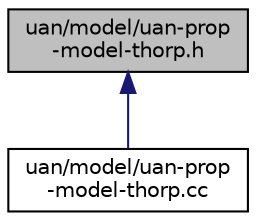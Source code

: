 digraph "uan/model/uan-prop-model-thorp.h"
{
  edge [fontname="Helvetica",fontsize="10",labelfontname="Helvetica",labelfontsize="10"];
  node [fontname="Helvetica",fontsize="10",shape=record];
  Node1 [label="uan/model/uan-prop\l-model-thorp.h",height=0.2,width=0.4,color="black", fillcolor="grey75", style="filled", fontcolor="black"];
  Node1 -> Node2 [dir="back",color="midnightblue",fontsize="10",style="solid"];
  Node2 [label="uan/model/uan-prop\l-model-thorp.cc",height=0.2,width=0.4,color="black", fillcolor="white", style="filled",URL="$dd/d36/uan-prop-model-thorp_8cc.html"];
}
